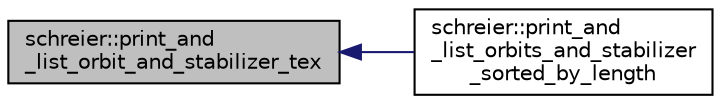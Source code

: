 digraph "schreier::print_and_list_orbit_and_stabilizer_tex"
{
  edge [fontname="Helvetica",fontsize="10",labelfontname="Helvetica",labelfontsize="10"];
  node [fontname="Helvetica",fontsize="10",shape=record];
  rankdir="LR";
  Node3679 [label="schreier::print_and\l_list_orbit_and_stabilizer_tex",height=0.2,width=0.4,color="black", fillcolor="grey75", style="filled", fontcolor="black"];
  Node3679 -> Node3680 [dir="back",color="midnightblue",fontsize="10",style="solid",fontname="Helvetica"];
  Node3680 [label="schreier::print_and\l_list_orbits_and_stabilizer\l_sorted_by_length",height=0.2,width=0.4,color="black", fillcolor="white", style="filled",URL="$d3/dd6/classschreier.html#ab8afe2cb22f49ac1baae07143a6bb3fb"];
}
